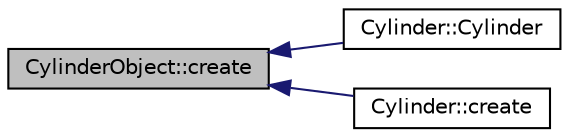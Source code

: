 digraph "CylinderObject::create"
{
  edge [fontname="Helvetica",fontsize="10",labelfontname="Helvetica",labelfontsize="10"];
  node [fontname="Helvetica",fontsize="10",shape=record];
  rankdir="LR";
  Node1 [label="CylinderObject::create",height=0.2,width=0.4,color="black", fillcolor="grey75", style="filled" fontcolor="black"];
  Node1 -> Node2 [dir="back",color="midnightblue",fontsize="10",style="solid",fontname="Helvetica"];
  Node2 [label="Cylinder::Cylinder",height=0.2,width=0.4,color="black", fillcolor="white", style="filled",URL="$classCylinder.html#a44d67f27c1b283b0d87ee84080874d9c",tooltip="Default cylinder constructor."];
  Node1 -> Node3 [dir="back",color="midnightblue",fontsize="10",style="solid",fontname="Helvetica"];
  Node3 [label="Cylinder::create",height=0.2,width=0.4,color="black", fillcolor="white", style="filled",URL="$classCylinder.html#ac24009e8406642fc7b6a3de99129d077",tooltip="Creates a Cylinder Component."];
}
